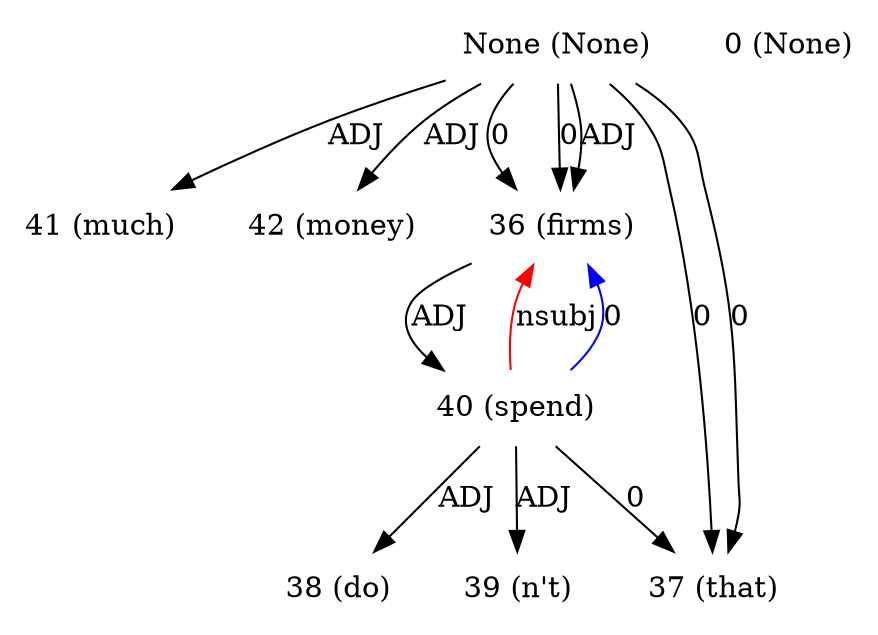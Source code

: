 digraph G{
edge [dir=forward]
node [shape=plaintext]

None [label="None (None)"]
None -> 41 [label="ADJ"]
None -> 42 [label="ADJ"]
None [label="None (None)"]
None -> 36 [label="0"]
None -> 37 [label="0"]
None [label="None (None)"]
None -> 37 [label="0"]
None -> 36 [label="0"]
None [label="None (None)"]
None -> 36 [label="ADJ"]
0 [label="0 (None)"]
36 [label="36 (firms)"]
36 -> 40 [label="ADJ"]
40 -> 36 [label="nsubj", color="red"]
37 [label="37 (that)"]
38 [label="38 (do)"]
39 [label="39 (n't)"]
40 [label="40 (spend)"]
40 -> 37 [label="0"]
40 -> 36 [label="0", color="blue"]
40 -> 38 [label="ADJ"]
40 -> 39 [label="ADJ"]
41 [label="41 (much)"]
42 [label="42 (money)"]
}
